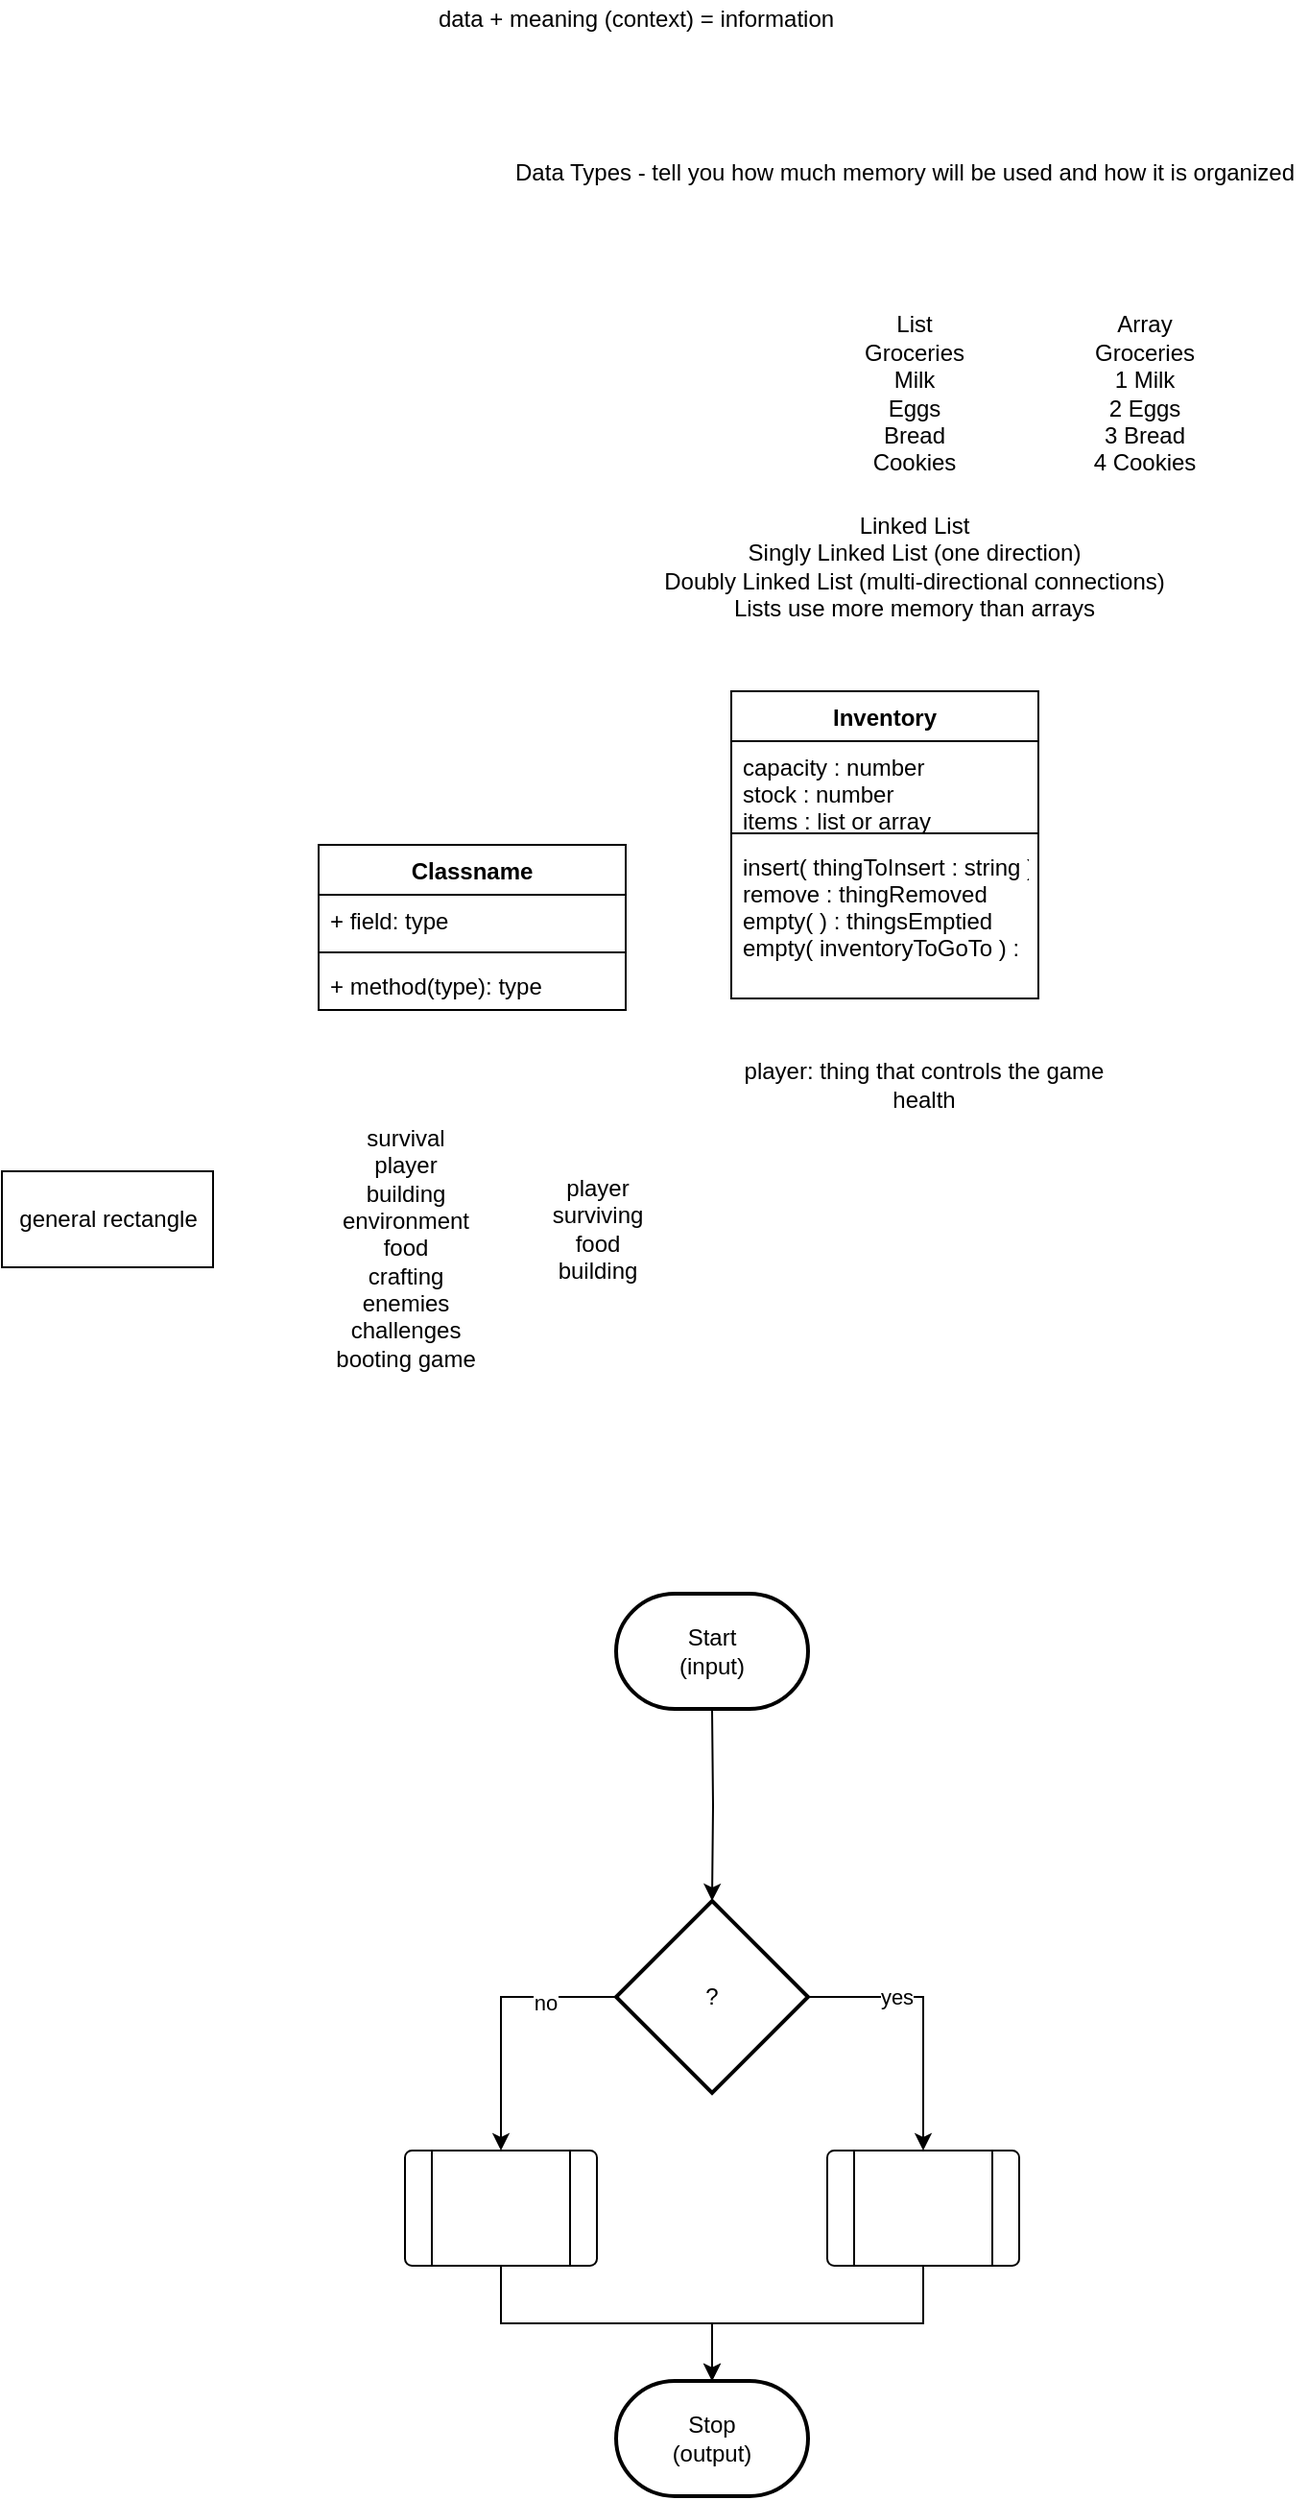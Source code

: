 <mxfile version="13.6.9" type="github">
  <diagram id="5D8qNTRdmMwEj9FWk4MJ" name="Page-1">
    <mxGraphModel dx="1538" dy="1851" grid="1" gridSize="10" guides="1" tooltips="1" connect="1" arrows="1" fold="1" page="1" pageScale="1" pageWidth="850" pageHeight="1100" math="0" shadow="0">
      <root>
        <mxCell id="0" />
        <mxCell id="1" parent="0" />
        <mxCell id="MEVf47uuEOEAfszPCme5-1" value="general rectangle" style="html=1;" parent="1" vertex="1">
          <mxGeometry x="100" y="340" width="110" height="50" as="geometry" />
        </mxCell>
        <mxCell id="P3mPxScj2Zqd-la4n4Jk-1" value="survival&lt;br&gt;player&lt;br&gt;building&lt;br&gt;environment&lt;br&gt;food&lt;br&gt;crafting&lt;br&gt;enemies&lt;br&gt;challenges&lt;br&gt;booting game" style="text;html=1;align=center;verticalAlign=middle;resizable=0;points=[];autosize=1;" vertex="1" parent="1">
          <mxGeometry x="265" y="315" width="90" height="130" as="geometry" />
        </mxCell>
        <mxCell id="MEVf47uuEOEAfszPCme5-2" value="Classname" style="swimlane;fontStyle=1;align=center;verticalAlign=top;childLayout=stackLayout;horizontal=1;startSize=26;horizontalStack=0;resizeParent=1;resizeParentMax=0;resizeLast=0;collapsible=1;marginBottom=0;" parent="1" vertex="1">
          <mxGeometry x="265" y="170" width="160" height="86" as="geometry" />
        </mxCell>
        <mxCell id="MEVf47uuEOEAfszPCme5-3" value="+ field: type" style="text;strokeColor=none;fillColor=none;align=left;verticalAlign=top;spacingLeft=4;spacingRight=4;overflow=hidden;rotatable=0;points=[[0,0.5],[1,0.5]];portConstraint=eastwest;" parent="MEVf47uuEOEAfszPCme5-2" vertex="1">
          <mxGeometry y="26" width="160" height="26" as="geometry" />
        </mxCell>
        <mxCell id="MEVf47uuEOEAfszPCme5-4" value="" style="line;strokeWidth=1;fillColor=none;align=left;verticalAlign=middle;spacingTop=-1;spacingLeft=3;spacingRight=3;rotatable=0;labelPosition=right;points=[];portConstraint=eastwest;" parent="MEVf47uuEOEAfszPCme5-2" vertex="1">
          <mxGeometry y="52" width="160" height="8" as="geometry" />
        </mxCell>
        <mxCell id="MEVf47uuEOEAfszPCme5-5" value="+ method(type): type" style="text;strokeColor=none;fillColor=none;align=left;verticalAlign=top;spacingLeft=4;spacingRight=4;overflow=hidden;rotatable=0;points=[[0,0.5],[1,0.5]];portConstraint=eastwest;" parent="MEVf47uuEOEAfszPCme5-2" vertex="1">
          <mxGeometry y="60" width="160" height="26" as="geometry" />
        </mxCell>
        <mxCell id="P3mPxScj2Zqd-la4n4Jk-2" value="player&lt;br&gt;surviving&lt;br&gt;food&lt;br&gt;building" style="text;html=1;align=center;verticalAlign=middle;resizable=0;points=[];autosize=1;" vertex="1" parent="1">
          <mxGeometry x="380" y="340" width="60" height="60" as="geometry" />
        </mxCell>
        <mxCell id="P3mPxScj2Zqd-la4n4Jk-3" value="player: thing that controls the game&lt;br&gt;health&lt;br&gt;" style="text;html=1;align=center;verticalAlign=middle;resizable=0;points=[];autosize=1;" vertex="1" parent="1">
          <mxGeometry x="480" y="280" width="200" height="30" as="geometry" />
        </mxCell>
        <mxCell id="P3mPxScj2Zqd-la4n4Jk-4" value="Inventory" style="swimlane;fontStyle=1;align=center;verticalAlign=top;childLayout=stackLayout;horizontal=1;startSize=26;horizontalStack=0;resizeParent=1;resizeParentMax=0;resizeLast=0;collapsible=1;marginBottom=0;" vertex="1" parent="1">
          <mxGeometry x="480" y="90" width="160" height="160" as="geometry">
            <mxRectangle x="480" y="90" width="90" height="26" as="alternateBounds" />
          </mxGeometry>
        </mxCell>
        <mxCell id="P3mPxScj2Zqd-la4n4Jk-5" value="capacity : number&#xa;stock : number&#xa;items : list or array&#xa;" style="text;strokeColor=none;fillColor=none;align=left;verticalAlign=top;spacingLeft=4;spacingRight=4;overflow=hidden;rotatable=0;points=[[0,0.5],[1,0.5]];portConstraint=eastwest;" vertex="1" parent="P3mPxScj2Zqd-la4n4Jk-4">
          <mxGeometry y="26" width="160" height="44" as="geometry" />
        </mxCell>
        <mxCell id="P3mPxScj2Zqd-la4n4Jk-6" value="" style="line;strokeWidth=1;fillColor=none;align=left;verticalAlign=middle;spacingTop=-1;spacingLeft=3;spacingRight=3;rotatable=0;labelPosition=right;points=[];portConstraint=eastwest;" vertex="1" parent="P3mPxScj2Zqd-la4n4Jk-4">
          <mxGeometry y="70" width="160" height="8" as="geometry" />
        </mxCell>
        <mxCell id="P3mPxScj2Zqd-la4n4Jk-7" value="insert( thingToInsert : string )&#xa;remove : thingRemoved&#xa;empty( ) : thingsEmptied&#xa;empty( inventoryToGoTo ) : " style="text;strokeColor=none;fillColor=none;align=left;verticalAlign=top;spacingLeft=4;spacingRight=4;overflow=hidden;rotatable=0;points=[[0,0.5],[1,0.5]];portConstraint=eastwest;" vertex="1" parent="P3mPxScj2Zqd-la4n4Jk-4">
          <mxGeometry y="78" width="160" height="82" as="geometry" />
        </mxCell>
        <mxCell id="P3mPxScj2Zqd-la4n4Jk-10" style="edgeStyle=orthogonalEdgeStyle;rounded=0;orthogonalLoop=1;jettySize=auto;html=1;exitX=0.5;exitY=1;exitDx=0;exitDy=0;exitPerimeter=0;entryX=0.5;entryY=0;entryDx=0;entryDy=0;entryPerimeter=0;" edge="1" parent="1" target="P3mPxScj2Zqd-la4n4Jk-9">
          <mxGeometry relative="1" as="geometry">
            <mxPoint x="470" y="620" as="sourcePoint" />
            <mxPoint x="470" y="700" as="targetPoint" />
            <Array as="points" />
          </mxGeometry>
        </mxCell>
        <mxCell id="P3mPxScj2Zqd-la4n4Jk-13" style="edgeStyle=orthogonalEdgeStyle;rounded=0;orthogonalLoop=1;jettySize=auto;html=1;exitX=0;exitY=0.5;exitDx=0;exitDy=0;exitPerimeter=0;entryX=0.5;entryY=0;entryDx=0;entryDy=0;" edge="1" parent="1" source="P3mPxScj2Zqd-la4n4Jk-9" target="P3mPxScj2Zqd-la4n4Jk-11">
          <mxGeometry relative="1" as="geometry" />
        </mxCell>
        <mxCell id="P3mPxScj2Zqd-la4n4Jk-16" value="no" style="edgeLabel;html=1;align=center;verticalAlign=middle;resizable=0;points=[];" vertex="1" connectable="0" parent="P3mPxScj2Zqd-la4n4Jk-13">
          <mxGeometry x="-0.471" y="3" relative="1" as="geometry">
            <mxPoint as="offset" />
          </mxGeometry>
        </mxCell>
        <mxCell id="P3mPxScj2Zqd-la4n4Jk-14" style="edgeStyle=orthogonalEdgeStyle;rounded=0;orthogonalLoop=1;jettySize=auto;html=1;exitX=1;exitY=0.5;exitDx=0;exitDy=0;exitPerimeter=0;entryX=0.5;entryY=0;entryDx=0;entryDy=0;" edge="1" parent="1" source="P3mPxScj2Zqd-la4n4Jk-9" target="P3mPxScj2Zqd-la4n4Jk-12">
          <mxGeometry relative="1" as="geometry" />
        </mxCell>
        <mxCell id="P3mPxScj2Zqd-la4n4Jk-15" value="yes" style="edgeLabel;html=1;align=center;verticalAlign=middle;resizable=0;points=[];" vertex="1" connectable="0" parent="P3mPxScj2Zqd-la4n4Jk-14">
          <mxGeometry x="-0.343" relative="1" as="geometry">
            <mxPoint as="offset" />
          </mxGeometry>
        </mxCell>
        <mxCell id="P3mPxScj2Zqd-la4n4Jk-9" value="?" style="strokeWidth=2;html=1;shape=mxgraph.flowchart.decision;whiteSpace=wrap;" vertex="1" parent="1">
          <mxGeometry x="420" y="720" width="100" height="100" as="geometry" />
        </mxCell>
        <mxCell id="P3mPxScj2Zqd-la4n4Jk-19" style="edgeStyle=orthogonalEdgeStyle;rounded=0;orthogonalLoop=1;jettySize=auto;html=1;exitX=0.5;exitY=1;exitDx=0;exitDy=0;entryX=0.5;entryY=0;entryDx=0;entryDy=0;entryPerimeter=0;" edge="1" parent="1" source="P3mPxScj2Zqd-la4n4Jk-11" target="P3mPxScj2Zqd-la4n4Jk-18">
          <mxGeometry relative="1" as="geometry" />
        </mxCell>
        <mxCell id="P3mPxScj2Zqd-la4n4Jk-11" value="" style="verticalLabelPosition=bottom;verticalAlign=top;html=1;shape=process;whiteSpace=wrap;rounded=1;size=0.14;arcSize=6;" vertex="1" parent="1">
          <mxGeometry x="310" y="850" width="100" height="60" as="geometry" />
        </mxCell>
        <mxCell id="P3mPxScj2Zqd-la4n4Jk-21" style="edgeStyle=orthogonalEdgeStyle;rounded=0;orthogonalLoop=1;jettySize=auto;html=1;exitX=0.5;exitY=1;exitDx=0;exitDy=0;entryX=0.5;entryY=0;entryDx=0;entryDy=0;entryPerimeter=0;" edge="1" parent="1" source="P3mPxScj2Zqd-la4n4Jk-12" target="P3mPxScj2Zqd-la4n4Jk-18">
          <mxGeometry relative="1" as="geometry" />
        </mxCell>
        <mxCell id="P3mPxScj2Zqd-la4n4Jk-12" value="" style="verticalLabelPosition=bottom;verticalAlign=top;html=1;shape=process;whiteSpace=wrap;rounded=1;size=0.14;arcSize=6;" vertex="1" parent="1">
          <mxGeometry x="530" y="850" width="100" height="60" as="geometry" />
        </mxCell>
        <mxCell id="P3mPxScj2Zqd-la4n4Jk-17" value="Start&lt;br&gt;(input)" style="strokeWidth=2;html=1;shape=mxgraph.flowchart.terminator;whiteSpace=wrap;" vertex="1" parent="1">
          <mxGeometry x="420" y="560" width="100" height="60" as="geometry" />
        </mxCell>
        <mxCell id="P3mPxScj2Zqd-la4n4Jk-18" value="Stop&lt;br&gt;(output)" style="strokeWidth=2;html=1;shape=mxgraph.flowchart.terminator;whiteSpace=wrap;" vertex="1" parent="1">
          <mxGeometry x="420" y="970" width="100" height="60" as="geometry" />
        </mxCell>
        <mxCell id="P3mPxScj2Zqd-la4n4Jk-22" value="List&lt;br&gt;Groceries&lt;br&gt;Milk&lt;br&gt;Eggs&lt;br&gt;Bread&lt;br&gt;Cookies" style="text;html=1;align=center;verticalAlign=middle;resizable=0;points=[];autosize=1;" vertex="1" parent="1">
          <mxGeometry x="540" y="-110" width="70" height="90" as="geometry" />
        </mxCell>
        <mxCell id="P3mPxScj2Zqd-la4n4Jk-23" value="Array&lt;br&gt;Groceries&lt;br&gt;1 Milk&lt;br&gt;2 Eggs&lt;br&gt;3 Bread&lt;br&gt;4 Cookies" style="text;html=1;align=center;verticalAlign=middle;resizable=0;points=[];autosize=1;" vertex="1" parent="1">
          <mxGeometry x="660" y="-110" width="70" height="90" as="geometry" />
        </mxCell>
        <mxCell id="P3mPxScj2Zqd-la4n4Jk-24" value="Linked List&lt;br&gt;Singly Linked List (one direction)&lt;br&gt;Doubly Linked List (multi-directional connections)&lt;br&gt;Lists use more memory than arrays" style="text;html=1;align=center;verticalAlign=middle;resizable=0;points=[];autosize=1;" vertex="1" parent="1">
          <mxGeometry x="435" y="-5" width="280" height="60" as="geometry" />
        </mxCell>
        <mxCell id="P3mPxScj2Zqd-la4n4Jk-25" value="Data Types - tell you how much memory will be used and how it is organized" style="text;html=1;align=center;verticalAlign=middle;resizable=0;points=[];autosize=1;" vertex="1" parent="1">
          <mxGeometry x="360" y="-190" width="420" height="20" as="geometry" />
        </mxCell>
        <mxCell id="P3mPxScj2Zqd-la4n4Jk-26" value="data + meaning (context) = information" style="text;html=1;align=center;verticalAlign=middle;resizable=0;points=[];autosize=1;" vertex="1" parent="1">
          <mxGeometry x="320" y="-270" width="220" height="20" as="geometry" />
        </mxCell>
      </root>
    </mxGraphModel>
  </diagram>
</mxfile>
